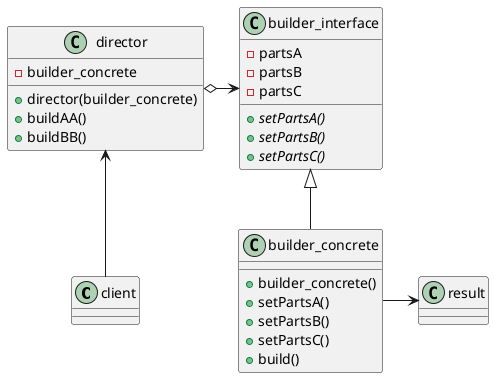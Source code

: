 @startuml "builder pattern"
class "client"{
}

class "builder_interface"{
    - partsA
    - partsB
    - partsC
    + {abstract} setPartsA()
    + {abstract} setPartsB()
    + {abstract} setPartsC()
}

class "builder_concrete"{
    + builder_concrete()
    + setPartsA()
    + setPartsB()
    + setPartsC()
    + build()
}

class "director"{
    -builder_concrete
    +director(builder_concrete)
    +buildAA()
    +buildBB()
}

class "result"{

}


"builder_interface" <|-down- "builder_concrete"
"director" o-right-> "builder_interface"
client -up-> "director"
"builder_concrete" -right-> result
@enduml
